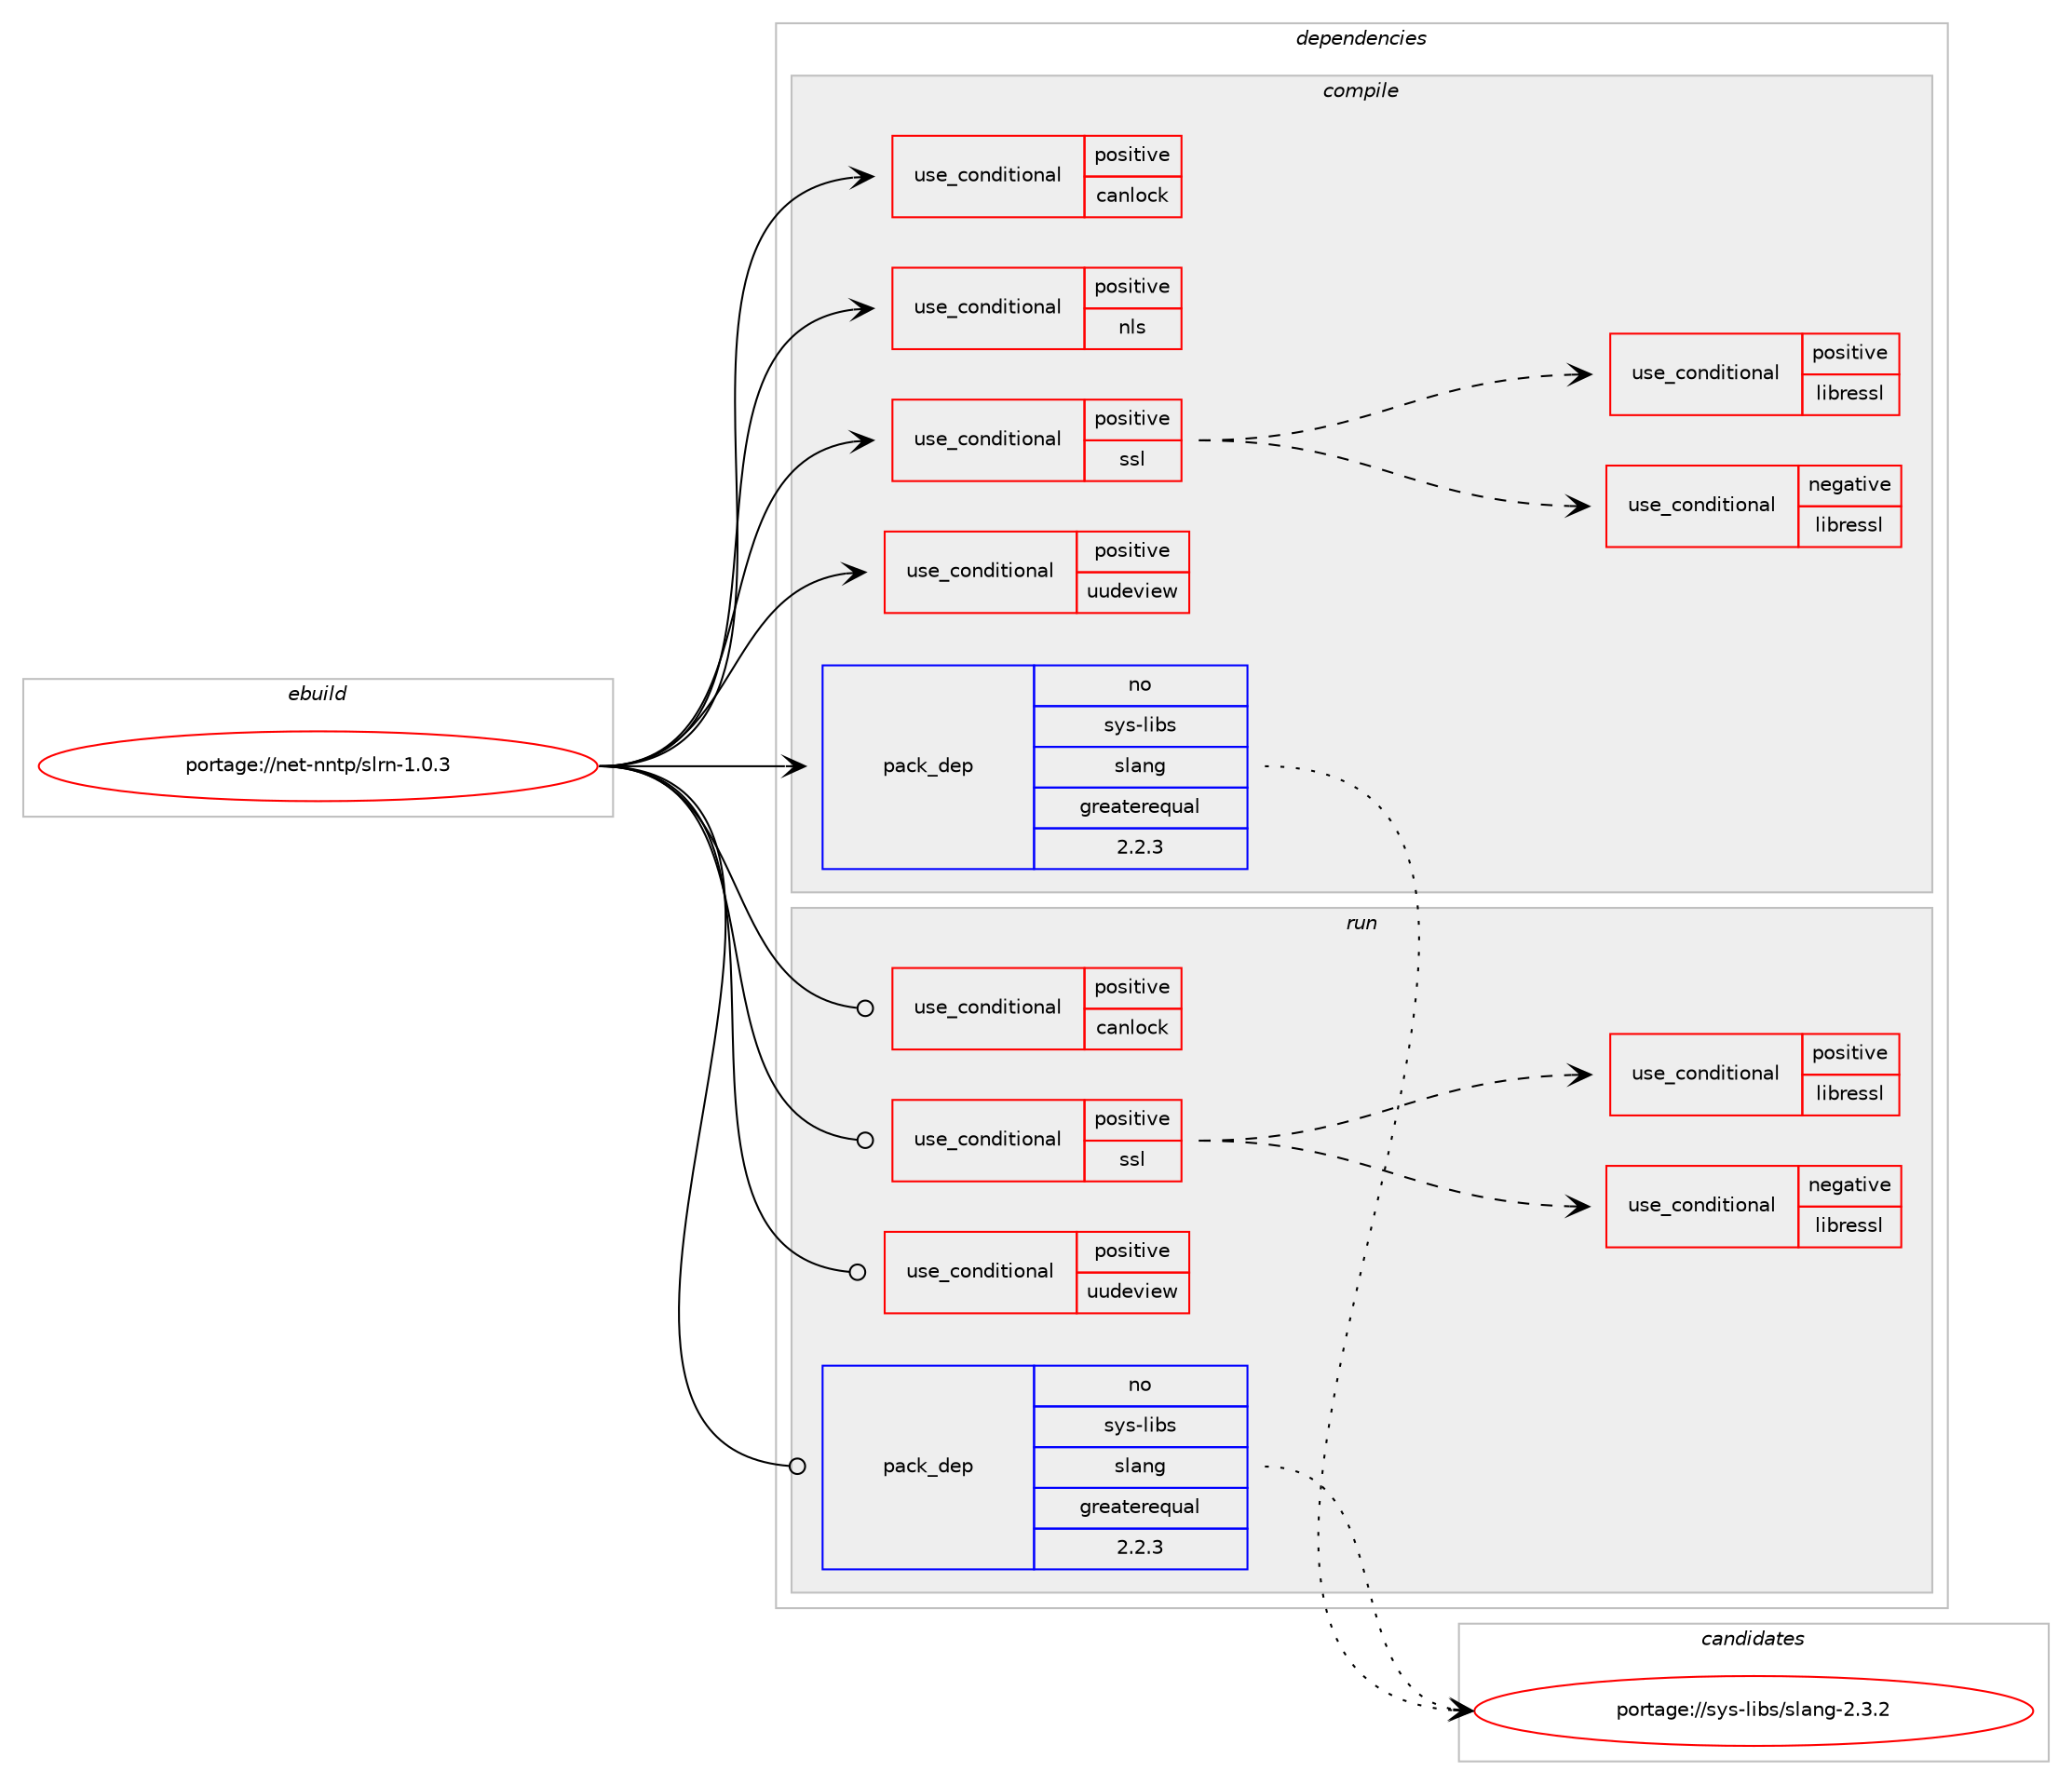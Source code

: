 digraph prolog {

# *************
# Graph options
# *************

newrank=true;
concentrate=true;
compound=true;
graph [rankdir=LR,fontname=Helvetica,fontsize=10,ranksep=1.5];#, ranksep=2.5, nodesep=0.2];
edge  [arrowhead=vee];
node  [fontname=Helvetica,fontsize=10];

# **********
# The ebuild
# **********

subgraph cluster_leftcol {
color=gray;
rank=same;
label=<<i>ebuild</i>>;
id [label="portage://net-nntp/slrn-1.0.3", color=red, width=4, href="../net-nntp/slrn-1.0.3.svg"];
}

# ****************
# The dependencies
# ****************

subgraph cluster_midcol {
color=gray;
label=<<i>dependencies</i>>;
subgraph cluster_compile {
fillcolor="#eeeeee";
style=filled;
label=<<i>compile</i>>;
subgraph cond1689 {
dependency2437 [label=<<TABLE BORDER="0" CELLBORDER="1" CELLSPACING="0" CELLPADDING="4"><TR><TD ROWSPAN="3" CELLPADDING="10">use_conditional</TD></TR><TR><TD>positive</TD></TR><TR><TD>canlock</TD></TR></TABLE>>, shape=none, color=red];
# *** BEGIN UNKNOWN DEPENDENCY TYPE (TODO) ***
# dependency2437 -> package_dependency(portage://net-nntp/slrn-1.0.3,install,no,net-libs,canlock,none,[,,],[],[])
# *** END UNKNOWN DEPENDENCY TYPE (TODO) ***

}
id:e -> dependency2437:w [weight=20,style="solid",arrowhead="vee"];
subgraph cond1690 {
dependency2438 [label=<<TABLE BORDER="0" CELLBORDER="1" CELLSPACING="0" CELLPADDING="4"><TR><TD ROWSPAN="3" CELLPADDING="10">use_conditional</TD></TR><TR><TD>positive</TD></TR><TR><TD>nls</TD></TR></TABLE>>, shape=none, color=red];
# *** BEGIN UNKNOWN DEPENDENCY TYPE (TODO) ***
# dependency2438 -> package_dependency(portage://net-nntp/slrn-1.0.3,install,no,sys-devel,gettext,none,[,,],[],[])
# *** END UNKNOWN DEPENDENCY TYPE (TODO) ***

}
id:e -> dependency2438:w [weight=20,style="solid",arrowhead="vee"];
subgraph cond1691 {
dependency2439 [label=<<TABLE BORDER="0" CELLBORDER="1" CELLSPACING="0" CELLPADDING="4"><TR><TD ROWSPAN="3" CELLPADDING="10">use_conditional</TD></TR><TR><TD>positive</TD></TR><TR><TD>ssl</TD></TR></TABLE>>, shape=none, color=red];
subgraph cond1692 {
dependency2440 [label=<<TABLE BORDER="0" CELLBORDER="1" CELLSPACING="0" CELLPADDING="4"><TR><TD ROWSPAN="3" CELLPADDING="10">use_conditional</TD></TR><TR><TD>negative</TD></TR><TR><TD>libressl</TD></TR></TABLE>>, shape=none, color=red];
# *** BEGIN UNKNOWN DEPENDENCY TYPE (TODO) ***
# dependency2440 -> package_dependency(portage://net-nntp/slrn-1.0.3,install,no,dev-libs,openssl,none,[,,],[slot(0),equal],[])
# *** END UNKNOWN DEPENDENCY TYPE (TODO) ***

}
dependency2439:e -> dependency2440:w [weight=20,style="dashed",arrowhead="vee"];
subgraph cond1693 {
dependency2441 [label=<<TABLE BORDER="0" CELLBORDER="1" CELLSPACING="0" CELLPADDING="4"><TR><TD ROWSPAN="3" CELLPADDING="10">use_conditional</TD></TR><TR><TD>positive</TD></TR><TR><TD>libressl</TD></TR></TABLE>>, shape=none, color=red];
# *** BEGIN UNKNOWN DEPENDENCY TYPE (TODO) ***
# dependency2441 -> package_dependency(portage://net-nntp/slrn-1.0.3,install,no,dev-libs,libressl,none,[,,],[slot(0),equal],[])
# *** END UNKNOWN DEPENDENCY TYPE (TODO) ***

}
dependency2439:e -> dependency2441:w [weight=20,style="dashed",arrowhead="vee"];
}
id:e -> dependency2439:w [weight=20,style="solid",arrowhead="vee"];
subgraph cond1694 {
dependency2442 [label=<<TABLE BORDER="0" CELLBORDER="1" CELLSPACING="0" CELLPADDING="4"><TR><TD ROWSPAN="3" CELLPADDING="10">use_conditional</TD></TR><TR><TD>positive</TD></TR><TR><TD>uudeview</TD></TR></TABLE>>, shape=none, color=red];
# *** BEGIN UNKNOWN DEPENDENCY TYPE (TODO) ***
# dependency2442 -> package_dependency(portage://net-nntp/slrn-1.0.3,install,no,dev-libs,uulib,none,[,,],[],[])
# *** END UNKNOWN DEPENDENCY TYPE (TODO) ***

}
id:e -> dependency2442:w [weight=20,style="solid",arrowhead="vee"];
# *** BEGIN UNKNOWN DEPENDENCY TYPE (TODO) ***
# id -> package_dependency(portage://net-nntp/slrn-1.0.3,install,no,app-arch,sharutils,none,[,,],[],[])
# *** END UNKNOWN DEPENDENCY TYPE (TODO) ***

subgraph pack710 {
dependency2443 [label=<<TABLE BORDER="0" CELLBORDER="1" CELLSPACING="0" CELLPADDING="4" WIDTH="220"><TR><TD ROWSPAN="6" CELLPADDING="30">pack_dep</TD></TR><TR><TD WIDTH="110">no</TD></TR><TR><TD>sys-libs</TD></TR><TR><TD>slang</TD></TR><TR><TD>greaterequal</TD></TR><TR><TD>2.2.3</TD></TR></TABLE>>, shape=none, color=blue];
}
id:e -> dependency2443:w [weight=20,style="solid",arrowhead="vee"];
# *** BEGIN UNKNOWN DEPENDENCY TYPE (TODO) ***
# id -> package_dependency(portage://net-nntp/slrn-1.0.3,install,no,virtual,mta,none,[,,],[],[])
# *** END UNKNOWN DEPENDENCY TYPE (TODO) ***

}
subgraph cluster_compileandrun {
fillcolor="#eeeeee";
style=filled;
label=<<i>compile and run</i>>;
}
subgraph cluster_run {
fillcolor="#eeeeee";
style=filled;
label=<<i>run</i>>;
subgraph cond1695 {
dependency2444 [label=<<TABLE BORDER="0" CELLBORDER="1" CELLSPACING="0" CELLPADDING="4"><TR><TD ROWSPAN="3" CELLPADDING="10">use_conditional</TD></TR><TR><TD>positive</TD></TR><TR><TD>canlock</TD></TR></TABLE>>, shape=none, color=red];
# *** BEGIN UNKNOWN DEPENDENCY TYPE (TODO) ***
# dependency2444 -> package_dependency(portage://net-nntp/slrn-1.0.3,run,no,net-libs,canlock,none,[,,],[],[])
# *** END UNKNOWN DEPENDENCY TYPE (TODO) ***

}
id:e -> dependency2444:w [weight=20,style="solid",arrowhead="odot"];
subgraph cond1696 {
dependency2445 [label=<<TABLE BORDER="0" CELLBORDER="1" CELLSPACING="0" CELLPADDING="4"><TR><TD ROWSPAN="3" CELLPADDING="10">use_conditional</TD></TR><TR><TD>positive</TD></TR><TR><TD>ssl</TD></TR></TABLE>>, shape=none, color=red];
subgraph cond1697 {
dependency2446 [label=<<TABLE BORDER="0" CELLBORDER="1" CELLSPACING="0" CELLPADDING="4"><TR><TD ROWSPAN="3" CELLPADDING="10">use_conditional</TD></TR><TR><TD>negative</TD></TR><TR><TD>libressl</TD></TR></TABLE>>, shape=none, color=red];
# *** BEGIN UNKNOWN DEPENDENCY TYPE (TODO) ***
# dependency2446 -> package_dependency(portage://net-nntp/slrn-1.0.3,run,no,dev-libs,openssl,none,[,,],[slot(0),equal],[])
# *** END UNKNOWN DEPENDENCY TYPE (TODO) ***

}
dependency2445:e -> dependency2446:w [weight=20,style="dashed",arrowhead="vee"];
subgraph cond1698 {
dependency2447 [label=<<TABLE BORDER="0" CELLBORDER="1" CELLSPACING="0" CELLPADDING="4"><TR><TD ROWSPAN="3" CELLPADDING="10">use_conditional</TD></TR><TR><TD>positive</TD></TR><TR><TD>libressl</TD></TR></TABLE>>, shape=none, color=red];
# *** BEGIN UNKNOWN DEPENDENCY TYPE (TODO) ***
# dependency2447 -> package_dependency(portage://net-nntp/slrn-1.0.3,run,no,dev-libs,libressl,none,[,,],[slot(0),equal],[])
# *** END UNKNOWN DEPENDENCY TYPE (TODO) ***

}
dependency2445:e -> dependency2447:w [weight=20,style="dashed",arrowhead="vee"];
}
id:e -> dependency2445:w [weight=20,style="solid",arrowhead="odot"];
subgraph cond1699 {
dependency2448 [label=<<TABLE BORDER="0" CELLBORDER="1" CELLSPACING="0" CELLPADDING="4"><TR><TD ROWSPAN="3" CELLPADDING="10">use_conditional</TD></TR><TR><TD>positive</TD></TR><TR><TD>uudeview</TD></TR></TABLE>>, shape=none, color=red];
# *** BEGIN UNKNOWN DEPENDENCY TYPE (TODO) ***
# dependency2448 -> package_dependency(portage://net-nntp/slrn-1.0.3,run,no,dev-libs,uulib,none,[,,],[],[])
# *** END UNKNOWN DEPENDENCY TYPE (TODO) ***

}
id:e -> dependency2448:w [weight=20,style="solid",arrowhead="odot"];
# *** BEGIN UNKNOWN DEPENDENCY TYPE (TODO) ***
# id -> package_dependency(portage://net-nntp/slrn-1.0.3,run,no,app-arch,sharutils,none,[,,],[],[])
# *** END UNKNOWN DEPENDENCY TYPE (TODO) ***

subgraph pack711 {
dependency2449 [label=<<TABLE BORDER="0" CELLBORDER="1" CELLSPACING="0" CELLPADDING="4" WIDTH="220"><TR><TD ROWSPAN="6" CELLPADDING="30">pack_dep</TD></TR><TR><TD WIDTH="110">no</TD></TR><TR><TD>sys-libs</TD></TR><TR><TD>slang</TD></TR><TR><TD>greaterequal</TD></TR><TR><TD>2.2.3</TD></TR></TABLE>>, shape=none, color=blue];
}
id:e -> dependency2449:w [weight=20,style="solid",arrowhead="odot"];
# *** BEGIN UNKNOWN DEPENDENCY TYPE (TODO) ***
# id -> package_dependency(portage://net-nntp/slrn-1.0.3,run,no,virtual,mta,none,[,,],[],[])
# *** END UNKNOWN DEPENDENCY TYPE (TODO) ***

}
}

# **************
# The candidates
# **************

subgraph cluster_choices {
rank=same;
color=gray;
label=<<i>candidates</i>>;

subgraph choice710 {
color=black;
nodesep=1;
choice11512111545108105981154711510897110103455046514650 [label="portage://sys-libs/slang-2.3.2", color=red, width=4,href="../sys-libs/slang-2.3.2.svg"];
dependency2443:e -> choice11512111545108105981154711510897110103455046514650:w [style=dotted,weight="100"];
}
subgraph choice711 {
color=black;
nodesep=1;
choice11512111545108105981154711510897110103455046514650 [label="portage://sys-libs/slang-2.3.2", color=red, width=4,href="../sys-libs/slang-2.3.2.svg"];
dependency2449:e -> choice11512111545108105981154711510897110103455046514650:w [style=dotted,weight="100"];
}
}

}
